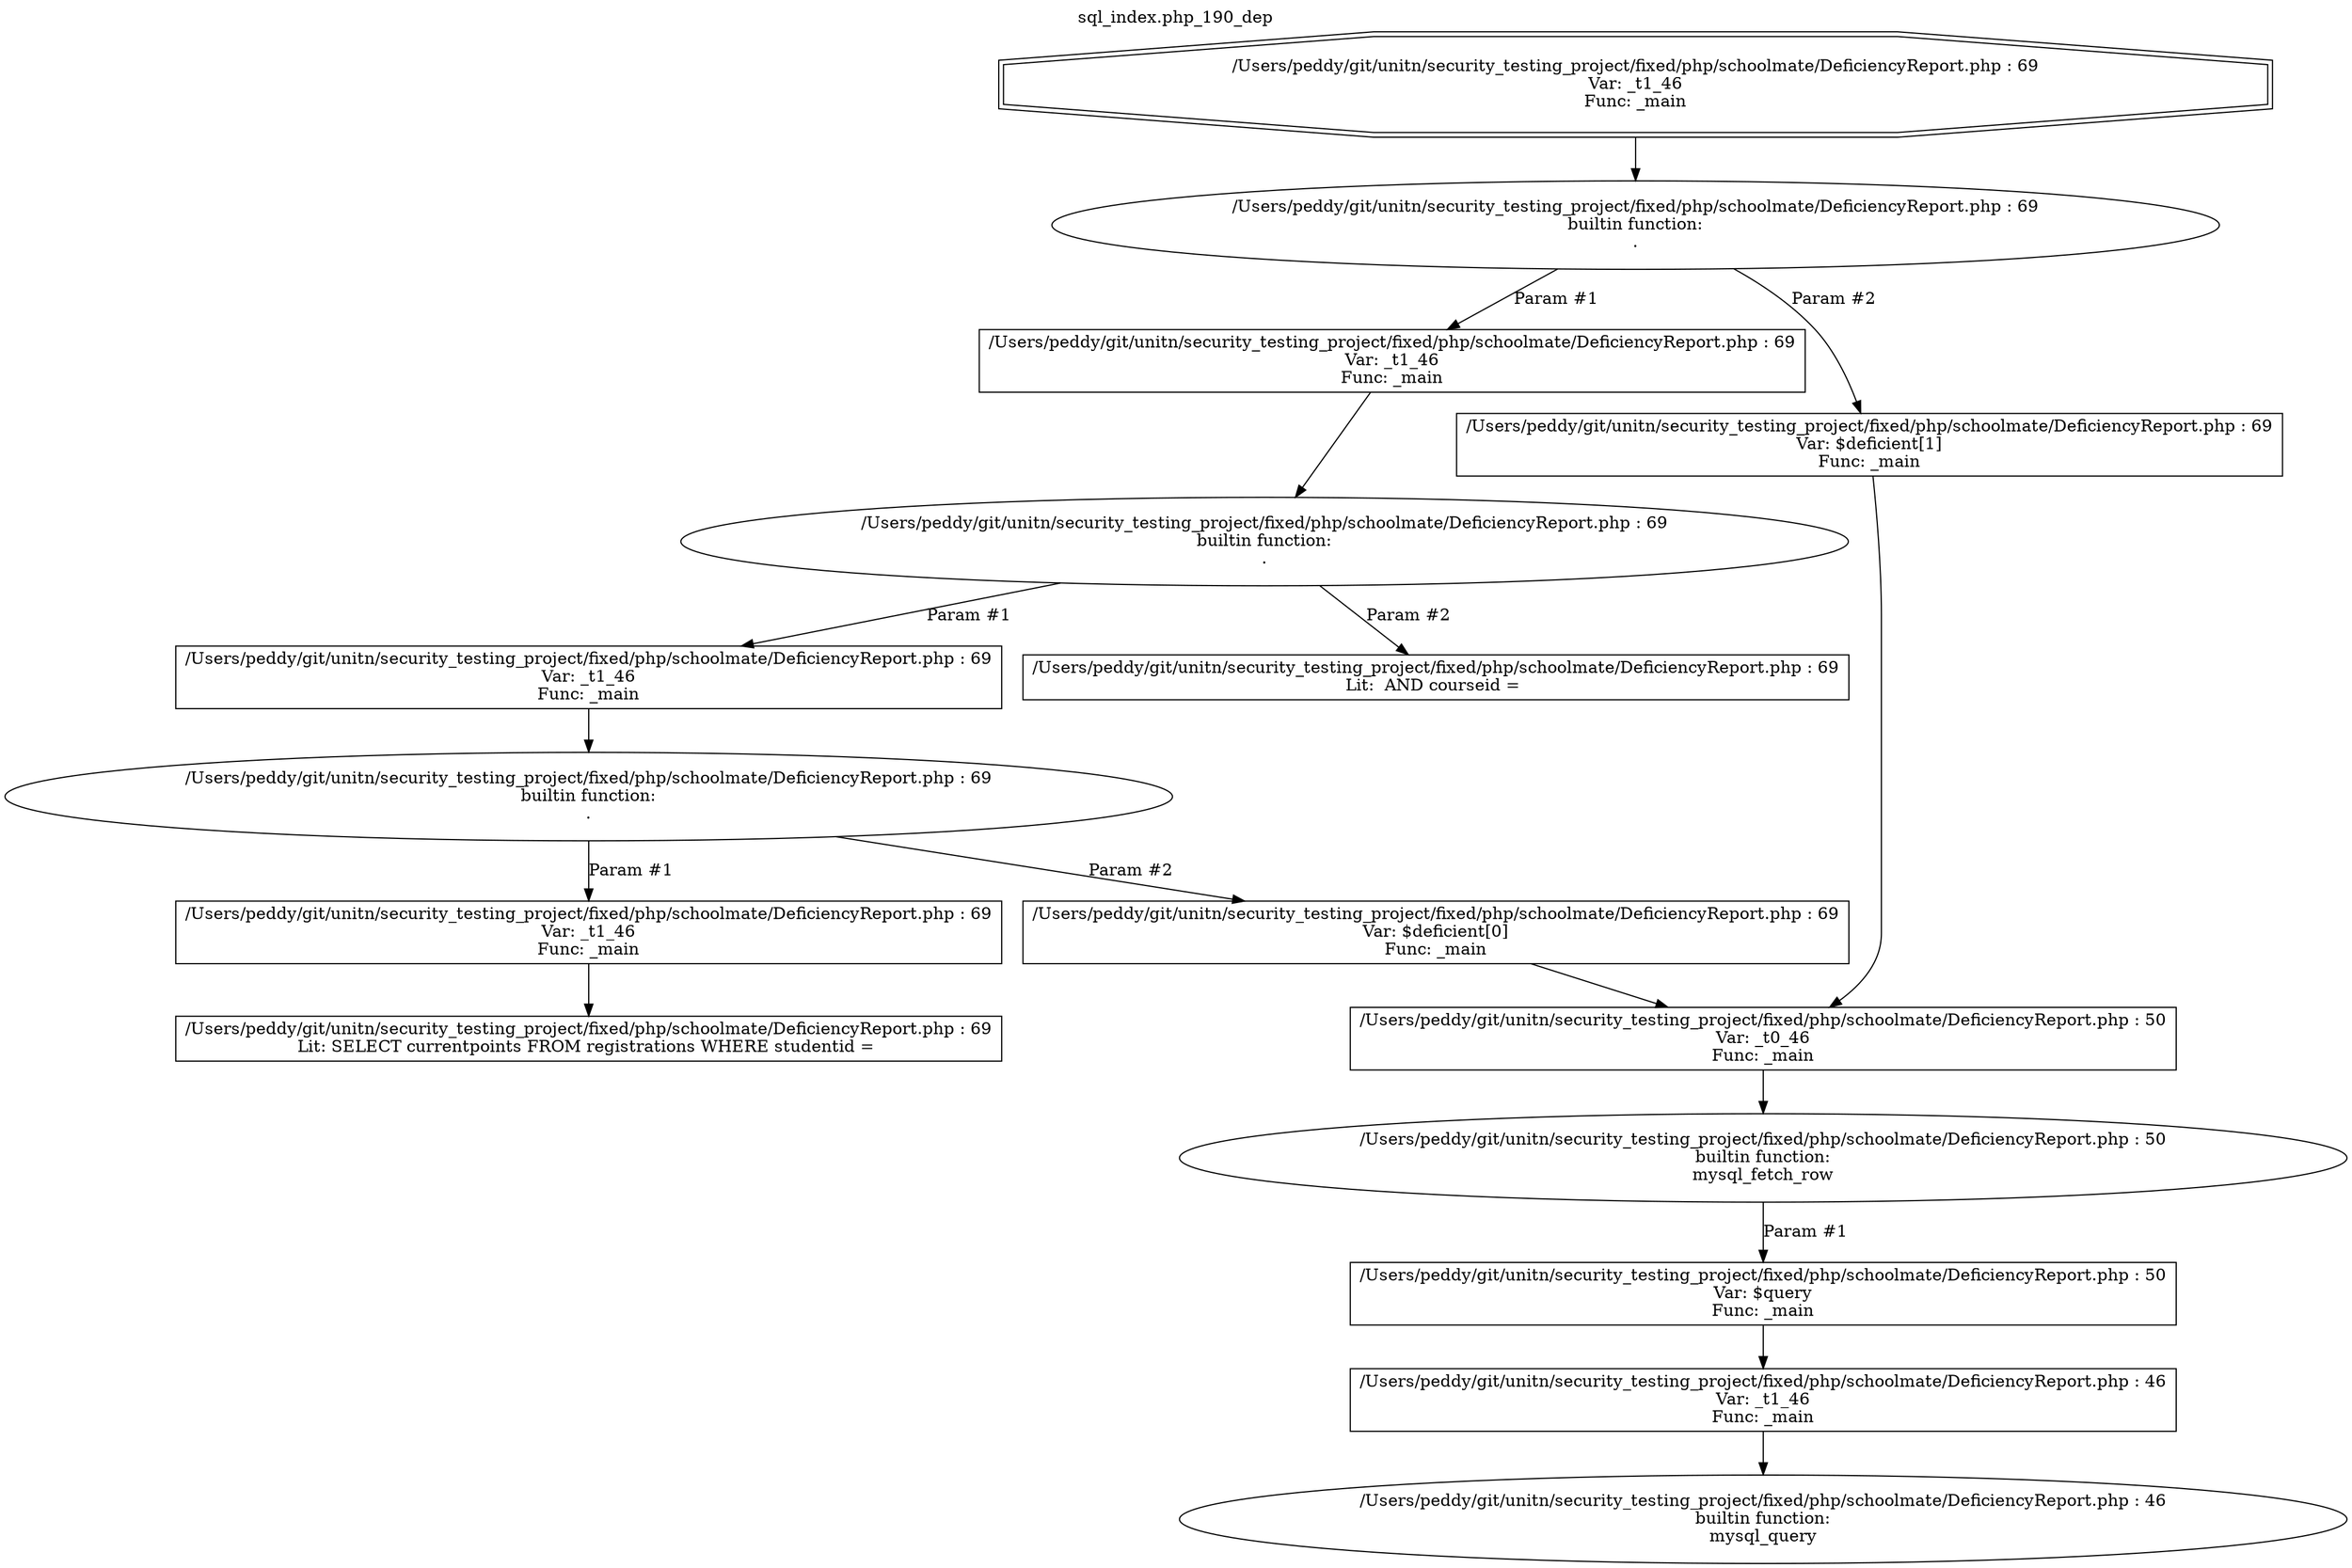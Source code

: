 digraph cfg {
  label="sql_index.php_190_dep";
  labelloc=t;
  n1 [shape=doubleoctagon, label="/Users/peddy/git/unitn/security_testing_project/fixed/php/schoolmate/DeficiencyReport.php : 69\nVar: _t1_46\nFunc: _main\n"];
  n2 [shape=ellipse, label="/Users/peddy/git/unitn/security_testing_project/fixed/php/schoolmate/DeficiencyReport.php : 69\nbuiltin function:\n.\n"];
  n3 [shape=box, label="/Users/peddy/git/unitn/security_testing_project/fixed/php/schoolmate/DeficiencyReport.php : 69\nVar: _t1_46\nFunc: _main\n"];
  n4 [shape=ellipse, label="/Users/peddy/git/unitn/security_testing_project/fixed/php/schoolmate/DeficiencyReport.php : 69\nbuiltin function:\n.\n"];
  n5 [shape=box, label="/Users/peddy/git/unitn/security_testing_project/fixed/php/schoolmate/DeficiencyReport.php : 69\nVar: _t1_46\nFunc: _main\n"];
  n6 [shape=ellipse, label="/Users/peddy/git/unitn/security_testing_project/fixed/php/schoolmate/DeficiencyReport.php : 69\nbuiltin function:\n.\n"];
  n7 [shape=box, label="/Users/peddy/git/unitn/security_testing_project/fixed/php/schoolmate/DeficiencyReport.php : 69\nVar: _t1_46\nFunc: _main\n"];
  n8 [shape=box, label="/Users/peddy/git/unitn/security_testing_project/fixed/php/schoolmate/DeficiencyReport.php : 69\nLit: SELECT currentpoints FROM registrations WHERE studentid = \n"];
  n9 [shape=box, label="/Users/peddy/git/unitn/security_testing_project/fixed/php/schoolmate/DeficiencyReport.php : 69\nVar: $deficient[0]\nFunc: _main\n"];
  n10 [shape=box, label="/Users/peddy/git/unitn/security_testing_project/fixed/php/schoolmate/DeficiencyReport.php : 50\nVar: _t0_46\nFunc: _main\n"];
  n11 [shape=ellipse, label="/Users/peddy/git/unitn/security_testing_project/fixed/php/schoolmate/DeficiencyReport.php : 50\nbuiltin function:\nmysql_fetch_row\n"];
  n12 [shape=box, label="/Users/peddy/git/unitn/security_testing_project/fixed/php/schoolmate/DeficiencyReport.php : 50\nVar: $query\nFunc: _main\n"];
  n13 [shape=box, label="/Users/peddy/git/unitn/security_testing_project/fixed/php/schoolmate/DeficiencyReport.php : 46\nVar: _t1_46\nFunc: _main\n"];
  n14 [shape=ellipse, label="/Users/peddy/git/unitn/security_testing_project/fixed/php/schoolmate/DeficiencyReport.php : 46\nbuiltin function:\nmysql_query\n"];
  n15 [shape=box, label="/Users/peddy/git/unitn/security_testing_project/fixed/php/schoolmate/DeficiencyReport.php : 69\nLit:  AND courseid = \n"];
  n16 [shape=box, label="/Users/peddy/git/unitn/security_testing_project/fixed/php/schoolmate/DeficiencyReport.php : 69\nVar: $deficient[1]\nFunc: _main\n"];
  n1 -> n2;
  n3 -> n4;
  n5 -> n6;
  n7 -> n8;
  n6 -> n7[label="Param #1"];
  n6 -> n9[label="Param #2"];
  n10 -> n11;
  n13 -> n14;
  n12 -> n13;
  n11 -> n12[label="Param #1"];
  n9 -> n10;
  n4 -> n5[label="Param #1"];
  n4 -> n15[label="Param #2"];
  n2 -> n3[label="Param #1"];
  n2 -> n16[label="Param #2"];
  n16 -> n10;
}
